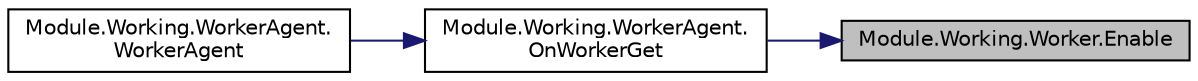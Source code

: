 digraph "Module.Working.Worker.Enable"
{
 // LATEX_PDF_SIZE
  edge [fontname="Helvetica",fontsize="10",labelfontname="Helvetica",labelfontsize="10"];
  node [fontname="Helvetica",fontsize="10",shape=record];
  rankdir="RL";
  Node1 [label="Module.Working.Worker.Enable",height=0.2,width=0.4,color="black", fillcolor="grey75", style="filled", fontcolor="black",tooltip=" "];
  Node1 -> Node2 [dir="back",color="midnightblue",fontsize="10",style="solid",fontname="Helvetica"];
  Node2 [label="Module.Working.WorkerAgent.\lOnWorkerGet",height=0.2,width=0.4,color="black", fillcolor="white", style="filled",URL="$classModule_1_1Working_1_1WorkerAgent.html#a8a744d7fd5a25622257cf453108effb4",tooltip=" "];
  Node2 -> Node3 [dir="back",color="midnightblue",fontsize="10",style="solid",fontname="Helvetica"];
  Node3 [label="Module.Working.WorkerAgent.\lWorkerAgent",height=0.2,width=0.4,color="black", fillcolor="white", style="filled",URL="$classModule_1_1Working_1_1WorkerAgent.html#aed898b8315c81206e1a202db6f6c4d33",tooltip=" "];
}
